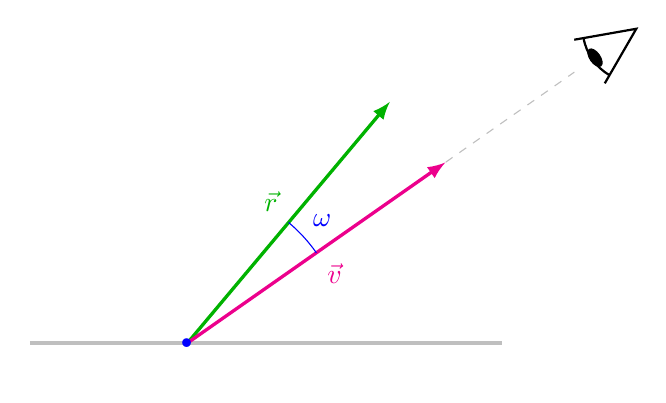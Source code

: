 ﻿\begin{tikzpicture}[scale=2]


\def\mytheta{40};
\def\myomega{15};

\draw[ultra thick, lightgray] (-1,0) -- (2,0);


\draw[->,>=latex, very thick, green!70!black] (0,0) -- (90-\mytheta:2) node[midway,above left]{$\vec r$};

\draw[lightgray, dashed] (0,0) -- (90-\mytheta-\myomega:3);

\draw[->,>=latex, very thick, magenta] (0,0) -- (90-\mytheta-\myomega:2) node[midway,below right]{$\vec v$};



\draw[blue] (90-\mytheta:1) arc({90-\mytheta}:{90-\mytheta-\myomega}:1) node[midway, above right]{$\omega$};
\coordinate (P) at (0,0);
\node[blue, scale=3] at (P) {.};




  % eye from Izaak Neutelings https://tikz.net/hyperbola/
  \def\le{0.4}  % eye size eye
  \def\ange{25} % eye opening angle
  \def\lb{3}  % outgoing beam length
  \def\ang{90-\mytheta-\myomega} % outgoing beam scattering
  \begin{scope}[shift={(\ang:\lb+1.2*\le)},rotate=\ang+180]
    \draw[thick] (\ange:\le) -- (0,0) -- (-\ange:\le);
    \draw[thick] (\ange:0.85*\le) arc(\ange:-\ange:0.85*\le);
    %\draw[fill,brown] (0.75*\le,0) ellipse ({0.10*\le} and {0.21*\le});
    \draw[fill] (0.8*\le,0) ellipse ({0.08*\le} and {0.16*\le});
  \end{scope}


\end{tikzpicture}